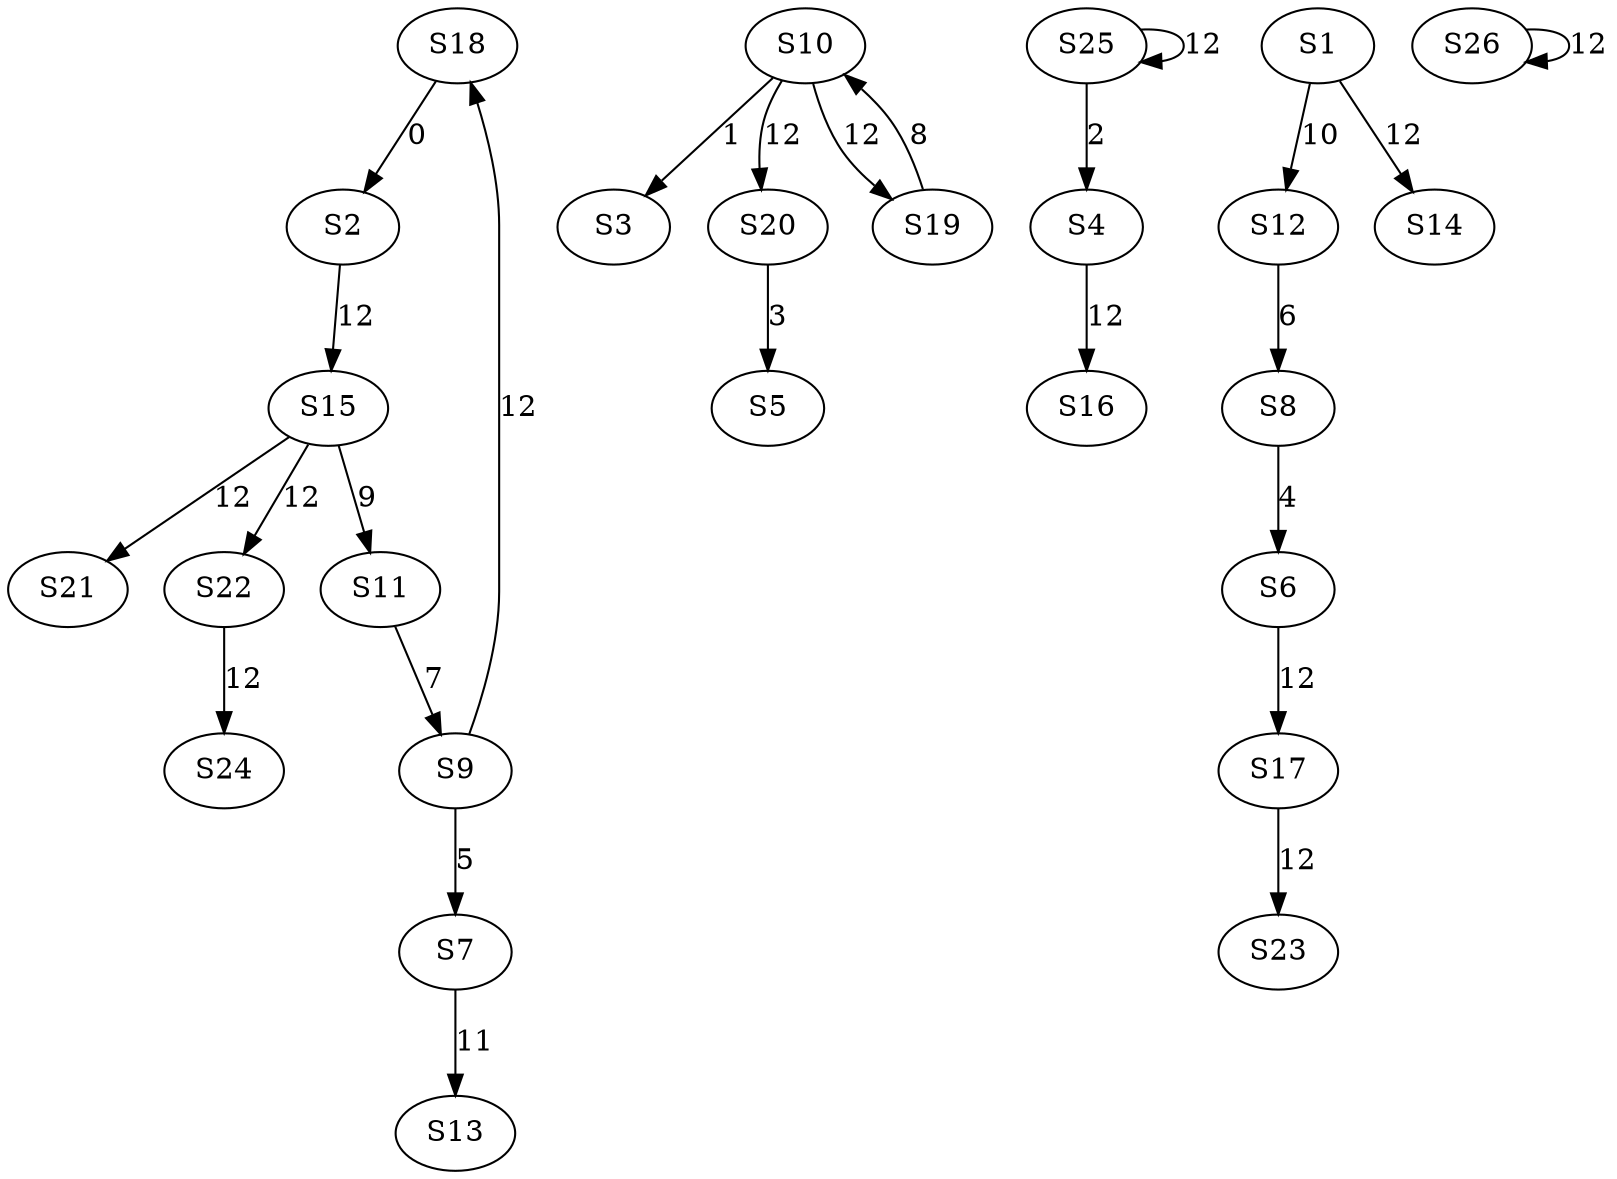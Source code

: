 strict digraph {
	S18 -> S2 [ label = 0 ];
	S10 -> S3 [ label = 1 ];
	S25 -> S4 [ label = 2 ];
	S20 -> S5 [ label = 3 ];
	S8 -> S6 [ label = 4 ];
	S9 -> S7 [ label = 5 ];
	S12 -> S8 [ label = 6 ];
	S11 -> S9 [ label = 7 ];
	S19 -> S10 [ label = 8 ];
	S15 -> S11 [ label = 9 ];
	S1 -> S12 [ label = 10 ];
	S7 -> S13 [ label = 11 ];
	S1 -> S14 [ label = 12 ];
	S2 -> S15 [ label = 12 ];
	S4 -> S16 [ label = 12 ];
	S6 -> S17 [ label = 12 ];
	S9 -> S18 [ label = 12 ];
	S10 -> S19 [ label = 12 ];
	S10 -> S20 [ label = 12 ];
	S15 -> S21 [ label = 12 ];
	S15 -> S22 [ label = 12 ];
	S17 -> S23 [ label = 12 ];
	S22 -> S24 [ label = 12 ];
	S25 -> S25 [ label = 12 ];
	S26 -> S26 [ label = 12 ];
}
